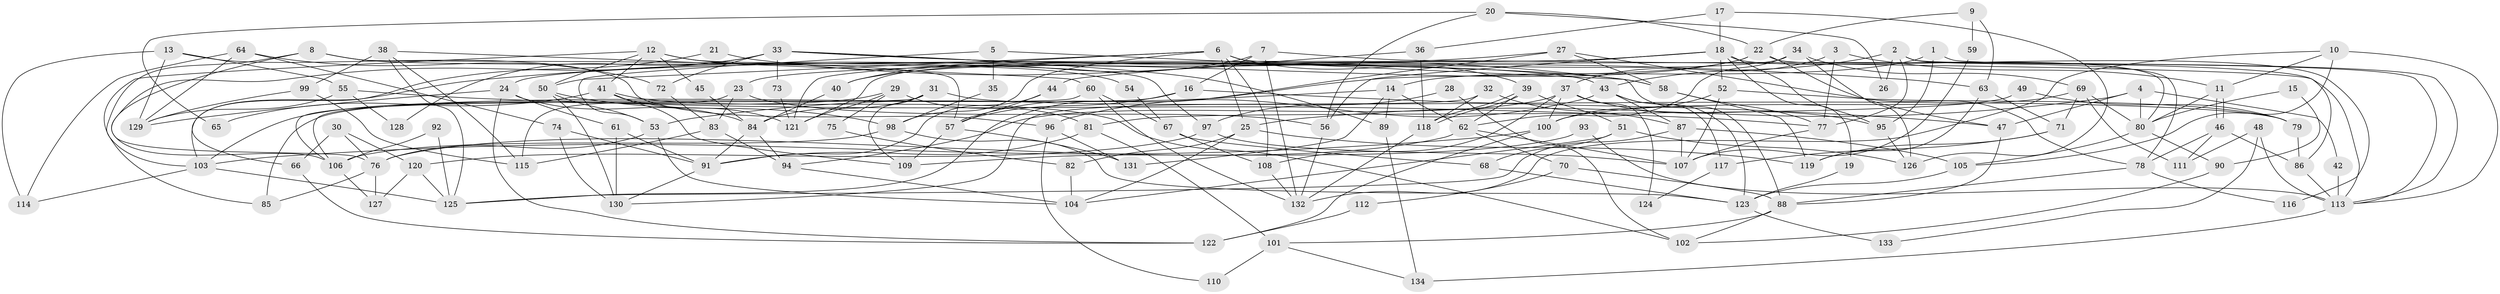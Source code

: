 // coarse degree distribution, {4: 0.12962962962962962, 8: 0.1111111111111111, 3: 0.1111111111111111, 5: 0.16666666666666666, 7: 0.12962962962962962, 9: 0.07407407407407407, 2: 0.05555555555555555, 6: 0.12962962962962962, 14: 0.018518518518518517, 10: 0.037037037037037035, 11: 0.018518518518518517, 13: 0.018518518518518517}
// Generated by graph-tools (version 1.1) at 2025/37/03/04/25 23:37:00]
// undirected, 134 vertices, 268 edges
graph export_dot {
  node [color=gray90,style=filled];
  1;
  2;
  3;
  4;
  5;
  6;
  7;
  8;
  9;
  10;
  11;
  12;
  13;
  14;
  15;
  16;
  17;
  18;
  19;
  20;
  21;
  22;
  23;
  24;
  25;
  26;
  27;
  28;
  29;
  30;
  31;
  32;
  33;
  34;
  35;
  36;
  37;
  38;
  39;
  40;
  41;
  42;
  43;
  44;
  45;
  46;
  47;
  48;
  49;
  50;
  51;
  52;
  53;
  54;
  55;
  56;
  57;
  58;
  59;
  60;
  61;
  62;
  63;
  64;
  65;
  66;
  67;
  68;
  69;
  70;
  71;
  72;
  73;
  74;
  75;
  76;
  77;
  78;
  79;
  80;
  81;
  82;
  83;
  84;
  85;
  86;
  87;
  88;
  89;
  90;
  91;
  92;
  93;
  94;
  95;
  96;
  97;
  98;
  99;
  100;
  101;
  102;
  103;
  104;
  105;
  106;
  107;
  108;
  109;
  110;
  111;
  112;
  113;
  114;
  115;
  116;
  117;
  118;
  119;
  120;
  121;
  122;
  123;
  124;
  125;
  126;
  127;
  128;
  129;
  130;
  131;
  132;
  133;
  134;
  1 -- 113;
  1 -- 14;
  1 -- 95;
  2 -- 77;
  2 -- 43;
  2 -- 26;
  2 -- 78;
  2 -- 113;
  3 -- 11;
  3 -- 37;
  3 -- 77;
  4 -- 25;
  4 -- 80;
  4 -- 42;
  4 -- 47;
  5 -- 53;
  5 -- 88;
  5 -- 35;
  6 -- 113;
  6 -- 50;
  6 -- 25;
  6 -- 39;
  6 -- 98;
  6 -- 108;
  6 -- 121;
  7 -- 86;
  7 -- 132;
  7 -- 16;
  7 -- 40;
  8 -- 103;
  8 -- 76;
  8 -- 43;
  8 -- 57;
  9 -- 63;
  9 -- 22;
  9 -- 59;
  10 -- 113;
  10 -- 105;
  10 -- 11;
  10 -- 132;
  11 -- 46;
  11 -- 46;
  11 -- 80;
  12 -- 97;
  12 -- 50;
  12 -- 41;
  12 -- 45;
  12 -- 54;
  12 -- 85;
  13 -- 114;
  13 -- 96;
  13 -- 55;
  13 -- 129;
  14 -- 53;
  14 -- 62;
  14 -- 89;
  14 -- 131;
  15 -- 80;
  15 -- 90;
  16 -- 47;
  16 -- 57;
  16 -- 85;
  17 -- 18;
  17 -- 126;
  17 -- 36;
  18 -- 95;
  18 -- 52;
  18 -- 19;
  18 -- 23;
  18 -- 24;
  18 -- 56;
  18 -- 116;
  19 -- 123;
  20 -- 22;
  20 -- 56;
  20 -- 26;
  20 -- 65;
  21 -- 66;
  21 -- 58;
  22 -- 57;
  22 -- 40;
  22 -- 47;
  22 -- 80;
  23 -- 56;
  23 -- 83;
  23 -- 115;
  24 -- 129;
  24 -- 61;
  24 -- 84;
  24 -- 122;
  25 -- 104;
  25 -- 82;
  25 -- 119;
  27 -- 58;
  27 -- 103;
  27 -- 78;
  27 -- 125;
  28 -- 97;
  28 -- 102;
  29 -- 121;
  29 -- 81;
  29 -- 75;
  29 -- 103;
  30 -- 76;
  30 -- 120;
  30 -- 66;
  31 -- 106;
  31 -- 84;
  31 -- 79;
  31 -- 109;
  32 -- 118;
  32 -- 87;
  32 -- 130;
  33 -- 72;
  33 -- 106;
  33 -- 58;
  33 -- 63;
  33 -- 73;
  33 -- 89;
  33 -- 128;
  34 -- 121;
  34 -- 62;
  34 -- 69;
  34 -- 126;
  35 -- 98;
  36 -- 44;
  36 -- 118;
  37 -- 108;
  37 -- 95;
  37 -- 94;
  37 -- 100;
  37 -- 124;
  38 -- 115;
  38 -- 125;
  38 -- 60;
  38 -- 99;
  39 -- 118;
  39 -- 118;
  39 -- 51;
  39 -- 62;
  40 -- 84;
  41 -- 109;
  41 -- 65;
  41 -- 102;
  41 -- 121;
  42 -- 113;
  43 -- 87;
  43 -- 96;
  43 -- 117;
  43 -- 123;
  44 -- 91;
  44 -- 57;
  45 -- 84;
  46 -- 78;
  46 -- 86;
  46 -- 111;
  47 -- 88;
  48 -- 111;
  48 -- 113;
  48 -- 133;
  49 -- 81;
  49 -- 79;
  50 -- 130;
  50 -- 98;
  50 -- 53;
  51 -- 104;
  51 -- 68;
  51 -- 126;
  52 -- 107;
  52 -- 100;
  52 -- 79;
  53 -- 76;
  53 -- 104;
  54 -- 67;
  55 -- 77;
  55 -- 128;
  55 -- 129;
  56 -- 132;
  57 -- 109;
  57 -- 131;
  58 -- 119;
  58 -- 77;
  59 -- 107;
  60 -- 132;
  60 -- 67;
  60 -- 106;
  61 -- 130;
  61 -- 91;
  62 -- 107;
  62 -- 70;
  62 -- 76;
  63 -- 71;
  63 -- 119;
  64 -- 129;
  64 -- 74;
  64 -- 72;
  64 -- 114;
  66 -- 122;
  67 -- 108;
  67 -- 68;
  68 -- 123;
  69 -- 80;
  69 -- 71;
  69 -- 100;
  69 -- 111;
  70 -- 88;
  70 -- 112;
  71 -- 119;
  71 -- 117;
  72 -- 83;
  73 -- 121;
  74 -- 91;
  74 -- 130;
  75 -- 82;
  76 -- 85;
  76 -- 127;
  77 -- 107;
  78 -- 88;
  78 -- 116;
  79 -- 86;
  80 -- 90;
  80 -- 105;
  81 -- 101;
  81 -- 91;
  82 -- 104;
  83 -- 115;
  83 -- 94;
  84 -- 94;
  84 -- 91;
  86 -- 113;
  87 -- 125;
  87 -- 105;
  87 -- 107;
  88 -- 101;
  88 -- 102;
  89 -- 134;
  90 -- 102;
  91 -- 130;
  92 -- 125;
  92 -- 106;
  93 -- 109;
  93 -- 113;
  94 -- 104;
  95 -- 126;
  96 -- 131;
  96 -- 110;
  97 -- 120;
  97 -- 107;
  98 -- 123;
  98 -- 106;
  99 -- 129;
  99 -- 115;
  100 -- 103;
  100 -- 122;
  101 -- 134;
  101 -- 110;
  103 -- 114;
  103 -- 125;
  105 -- 123;
  106 -- 127;
  108 -- 132;
  112 -- 122;
  113 -- 134;
  117 -- 124;
  118 -- 132;
  120 -- 127;
  120 -- 125;
  123 -- 133;
}
